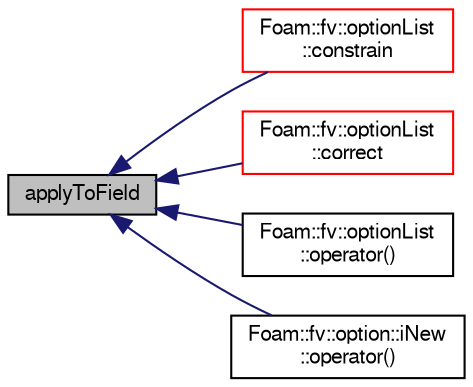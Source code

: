 digraph "applyToField"
{
  bgcolor="transparent";
  edge [fontname="FreeSans",fontsize="10",labelfontname="FreeSans",labelfontsize="10"];
  node [fontname="FreeSans",fontsize="10",shape=record];
  rankdir="LR";
  Node1449 [label="applyToField",height=0.2,width=0.4,color="black", fillcolor="grey75", style="filled", fontcolor="black"];
  Node1449 -> Node1450 [dir="back",color="midnightblue",fontsize="10",style="solid",fontname="FreeSans"];
  Node1450 [label="Foam::fv::optionList\l::constrain",height=0.2,width=0.4,color="red",URL="$a23454.html#ab41c286bca1d06f1df7ae33c4f45b1bd",tooltip="Apply constraints to equation. "];
  Node1449 -> Node1452 [dir="back",color="midnightblue",fontsize="10",style="solid",fontname="FreeSans"];
  Node1452 [label="Foam::fv::optionList\l::correct",height=0.2,width=0.4,color="red",URL="$a23454.html#a7f50c4efaee2d5376cf85daa991a04ab",tooltip="Correct. "];
  Node1449 -> Node1453 [dir="back",color="midnightblue",fontsize="10",style="solid",fontname="FreeSans"];
  Node1453 [label="Foam::fv::optionList\l::operator()",height=0.2,width=0.4,color="black",URL="$a23454.html#a85032472765774b1fa2c7ee1d60647a5"];
  Node1449 -> Node1454 [dir="back",color="midnightblue",fontsize="10",style="solid",fontname="FreeSans"];
  Node1454 [label="Foam::fv::option::iNew\l::operator()",height=0.2,width=0.4,color="black",URL="$a23450.html#aade9db5e363d52d9f47d6ae1f680d6f9"];
}
